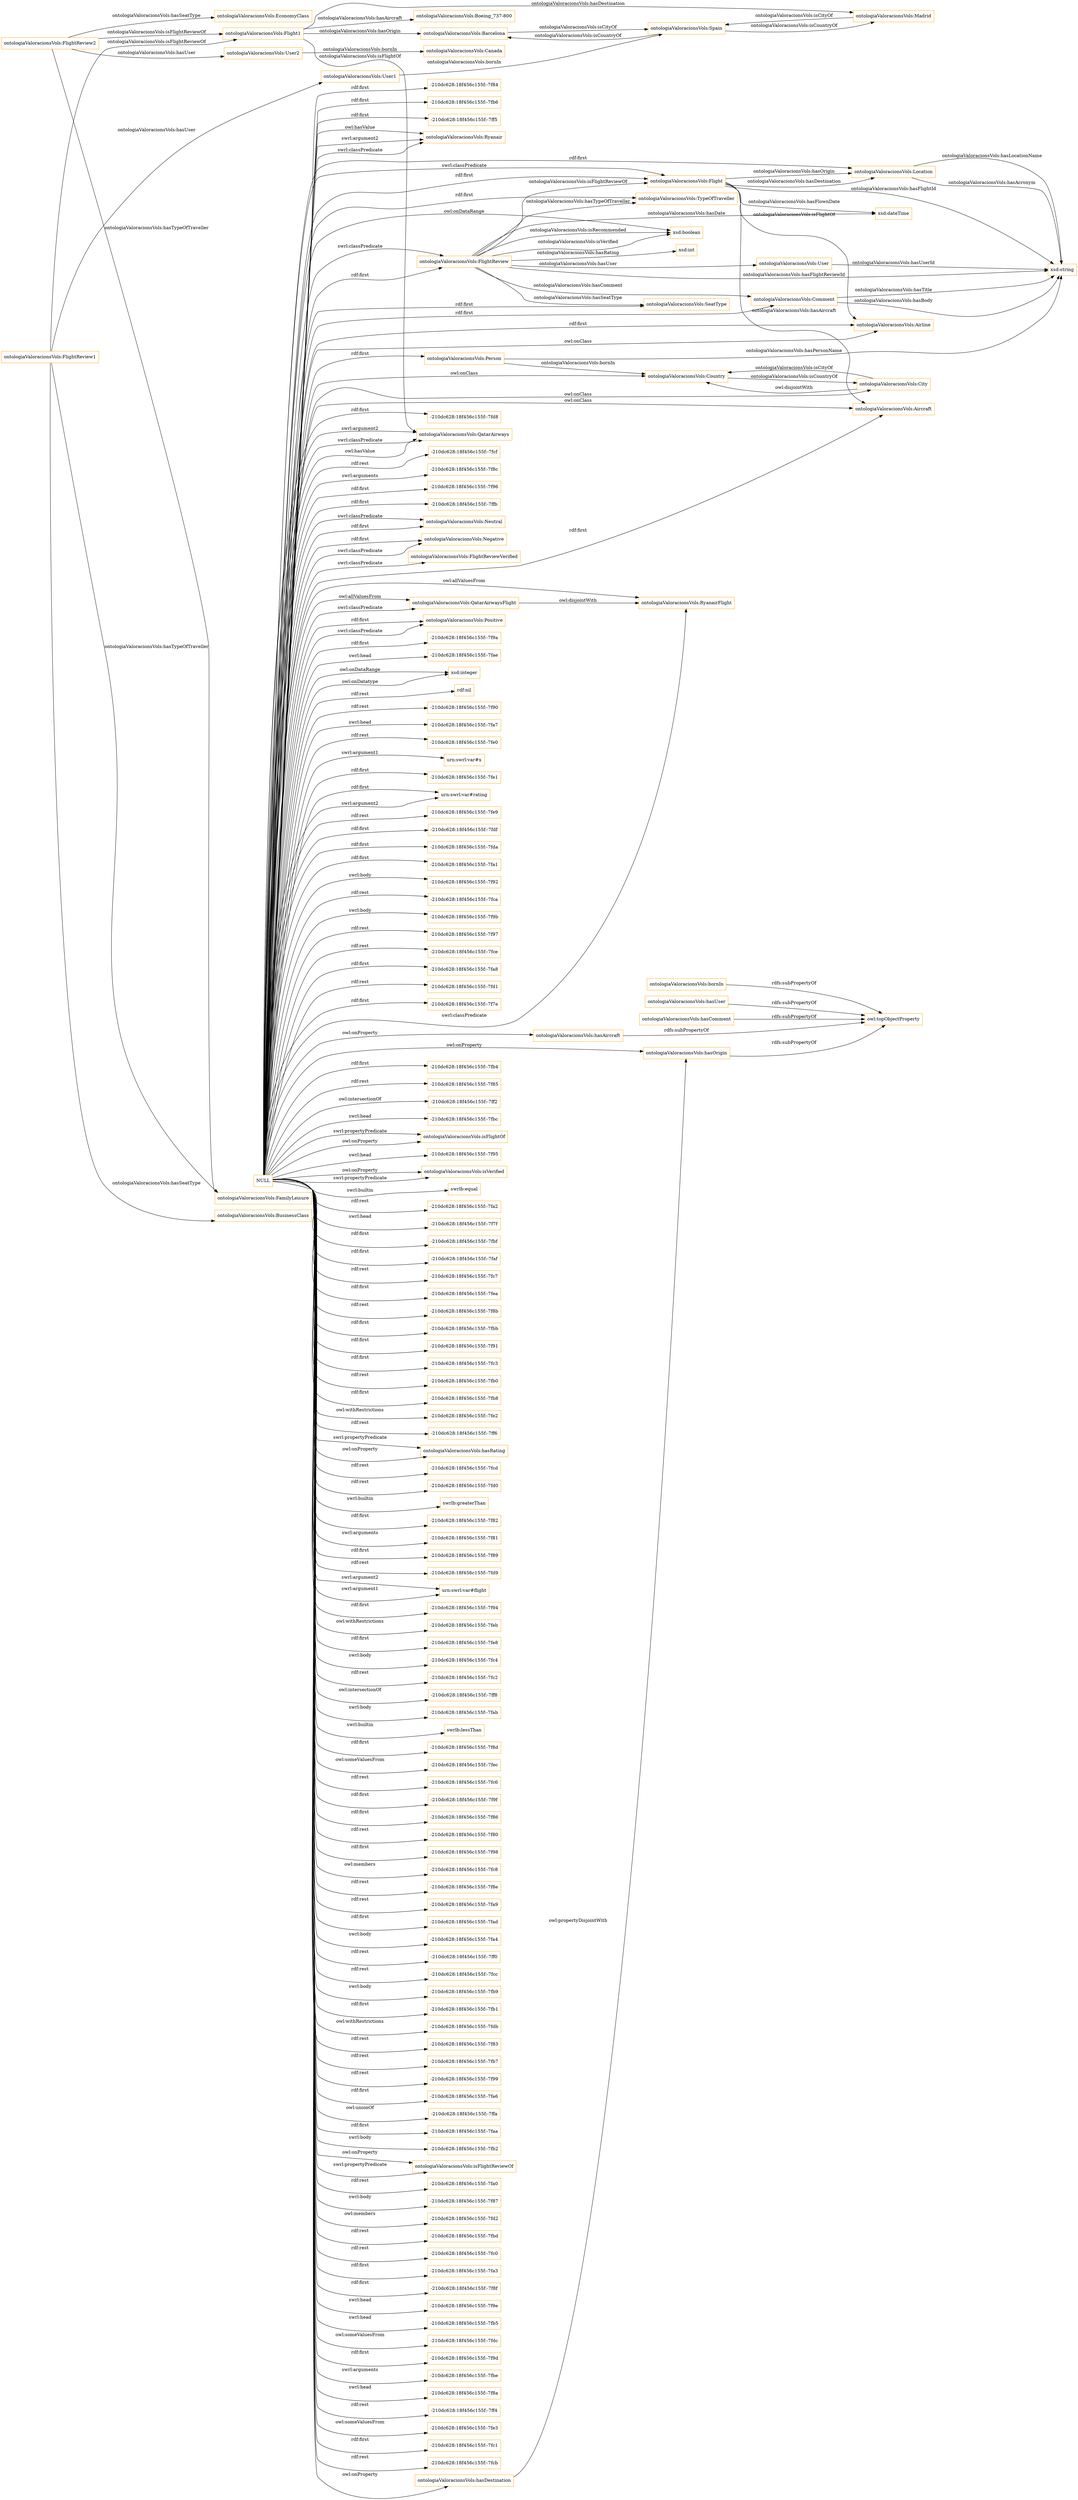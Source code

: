 digraph ar2dtool_diagram { 
rankdir=LR;
size="1501"
node [shape = rectangle, color="orange"]; "-210dc628:18f456c155f:-7ff5" "ontologiaValoracionsVols:Ryanair" "ontologiaValoracionsVols:TypeOfTraveller" "ontologiaValoracionsVols:User" "ontologiaValoracionsVols:Country" "ontologiaValoracionsVols:Airline" "ontologiaValoracionsVols:QatarAirways" "ontologiaValoracionsVols:Location" "ontologiaValoracionsVols:Comment" "ontologiaValoracionsVols:City" "ontologiaValoracionsVols:SeatType" "-210dc628:18f456c155f:-7ffb" "ontologiaValoracionsVols:Neutral" "ontologiaValoracionsVols:Flight" "ontologiaValoracionsVols:Person" "ontologiaValoracionsVols:Negative" "ontologiaValoracionsVols:FlightReview" "ontologiaValoracionsVols:Aircraft" "ontologiaValoracionsVols:FlightReviewVerified" "ontologiaValoracionsVols:RyanairFlight" "ontologiaValoracionsVols:Positive" "ontologiaValoracionsVols:QatarAirwaysFlight" ; /*classes style*/
	"NULL" -> "-210dc628:18f456c155f:-7f9a" [ label = "rdf:first" ];
	"NULL" -> "-210dc628:18f456c155f:-7fae" [ label = "swrl:head" ];
	"NULL" -> "ontologiaValoracionsVols:Aircraft" [ label = "owl:onClass" ];
	"NULL" -> "xsd:integer" [ label = "owl:onDatatype" ];
	"NULL" -> "ontologiaValoracionsVols:Negative" [ label = "swrl:classPredicate" ];
	"NULL" -> "ontologiaValoracionsVols:FlightReview" [ label = "rdf:first" ];
	"NULL" -> "rdf:nil" [ label = "rdf:rest" ];
	"NULL" -> "-210dc628:18f456c155f:-7f90" [ label = "rdf:rest" ];
	"NULL" -> "-210dc628:18f456c155f:-7fa7" [ label = "swrl:head" ];
	"NULL" -> "ontologiaValoracionsVols:SeatType" [ label = "rdf:first" ];
	"NULL" -> "-210dc628:18f456c155f:-7fe0" [ label = "rdf:rest" ];
	"NULL" -> "urn:swrl:var#x" [ label = "swrl:argument1" ];
	"NULL" -> "ontologiaValoracionsVols:Ryanair" [ label = "owl:hasValue" ];
	"NULL" -> "-210dc628:18f456c155f:-7fe1" [ label = "rdf:first" ];
	"NULL" -> "urn:swrl:var#rating" [ label = "swrl:argument2" ];
	"NULL" -> "-210dc628:18f456c155f:-7fe9" [ label = "rdf:rest" ];
	"NULL" -> "-210dc628:18f456c155f:-7fdf" [ label = "rdf:first" ];
	"NULL" -> "ontologiaValoracionsVols:FlightReviewVerified" [ label = "swrl:classPredicate" ];
	"NULL" -> "-210dc628:18f456c155f:-7fda" [ label = "rdf:first" ];
	"NULL" -> "-210dc628:18f456c155f:-7fa1" [ label = "rdf:first" ];
	"NULL" -> "-210dc628:18f456c155f:-7f92" [ label = "swrl:body" ];
	"NULL" -> "-210dc628:18f456c155f:-7fca" [ label = "rdf:rest" ];
	"NULL" -> "ontologiaValoracionsVols:QatarAirwaysFlight" [ label = "owl:allValuesFrom" ];
	"NULL" -> "-210dc628:18f456c155f:-7ff5" [ label = "rdf:first" ];
	"NULL" -> "-210dc628:18f456c155f:-7f9b" [ label = "swrl:body" ];
	"NULL" -> "-210dc628:18f456c155f:-7f97" [ label = "rdf:rest" ];
	"NULL" -> "-210dc628:18f456c155f:-7fce" [ label = "rdf:rest" ];
	"NULL" -> "-210dc628:18f456c155f:-7fa8" [ label = "rdf:first" ];
	"NULL" -> "-210dc628:18f456c155f:-7fd1" [ label = "rdf:rest" ];
	"NULL" -> "-210dc628:18f456c155f:-7f7e" [ label = "rdf:first" ];
	"NULL" -> "ontologiaValoracionsVols:hasDestination" [ label = "owl:onProperty" ];
	"NULL" -> "ontologiaValoracionsVols:TypeOfTraveller" [ label = "rdf:first" ];
	"NULL" -> "ontologiaValoracionsVols:Ryanair" [ label = "swrl:argument2" ];
	"NULL" -> "-210dc628:18f456c155f:-7fb4" [ label = "rdf:first" ];
	"NULL" -> "-210dc628:18f456c155f:-7f85" [ label = "rdf:rest" ];
	"NULL" -> "-210dc628:18f456c155f:-7ff2" [ label = "owl:intersectionOf" ];
	"NULL" -> "-210dc628:18f456c155f:-7fbc" [ label = "swrl:head" ];
	"NULL" -> "ontologiaValoracionsVols:isFlightOf" [ label = "owl:onProperty" ];
	"NULL" -> "xsd:boolean" [ label = "owl:onDataRange" ];
	"NULL" -> "-210dc628:18f456c155f:-7f95" [ label = "swrl:head" ];
	"NULL" -> "ontologiaValoracionsVols:hasAircraft" [ label = "owl:onProperty" ];
	"NULL" -> "ontologiaValoracionsVols:isVerified" [ label = "swrl:propertyPredicate" ];
	"NULL" -> "ontologiaValoracionsVols:QatarAirways" [ label = "owl:hasValue" ];
	"NULL" -> "swrlb:equal" [ label = "swrl:builtin" ];
	"NULL" -> "-210dc628:18f456c155f:-7fa2" [ label = "rdf:rest" ];
	"NULL" -> "-210dc628:18f456c155f:-7f7f" [ label = "swrl:head" ];
	"NULL" -> "-210dc628:18f456c155f:-7fbf" [ label = "rdf:first" ];
	"NULL" -> "ontologiaValoracionsVols:QatarAirwaysFlight" [ label = "swrl:classPredicate" ];
	"NULL" -> "-210dc628:18f456c155f:-7faf" [ label = "rdf:first" ];
	"NULL" -> "-210dc628:18f456c155f:-7fc7" [ label = "rdf:rest" ];
	"NULL" -> "-210dc628:18f456c155f:-7fea" [ label = "rdf:first" ];
	"NULL" -> "-210dc628:18f456c155f:-7f8b" [ label = "rdf:rest" ];
	"NULL" -> "-210dc628:18f456c155f:-7fbb" [ label = "rdf:first" ];
	"NULL" -> "-210dc628:18f456c155f:-7f91" [ label = "rdf:first" ];
	"NULL" -> "-210dc628:18f456c155f:-7fc3" [ label = "rdf:first" ];
	"NULL" -> "-210dc628:18f456c155f:-7fb0" [ label = "rdf:rest" ];
	"NULL" -> "ontologiaValoracionsVols:Comment" [ label = "rdf:first" ];
	"NULL" -> "ontologiaValoracionsVols:Negative" [ label = "rdf:first" ];
	"NULL" -> "-210dc628:18f456c155f:-7fb8" [ label = "rdf:first" ];
	"NULL" -> "-210dc628:18f456c155f:-7fe2" [ label = "owl:withRestrictions" ];
	"NULL" -> "-210dc628:18f456c155f:-7ff6" [ label = "rdf:rest" ];
	"NULL" -> "ontologiaValoracionsVols:hasRating" [ label = "owl:onProperty" ];
	"NULL" -> "-210dc628:18f456c155f:-7fcd" [ label = "rdf:rest" ];
	"NULL" -> "-210dc628:18f456c155f:-7fd0" [ label = "rdf:rest" ];
	"NULL" -> "ontologiaValoracionsVols:Flight" [ label = "swrl:classPredicate" ];
	"NULL" -> "swrlb:greaterThan" [ label = "swrl:builtin" ];
	"NULL" -> "-210dc628:18f456c155f:-7f82" [ label = "rdf:first" ];
	"NULL" -> "-210dc628:18f456c155f:-7f81" [ label = "swrl:arguments" ];
	"NULL" -> "-210dc628:18f456c155f:-7f89" [ label = "rdf:first" ];
	"NULL" -> "-210dc628:18f456c155f:-7fd9" [ label = "rdf:rest" ];
	"NULL" -> "ontologiaValoracionsVols:Positive" [ label = "swrl:classPredicate" ];
	"NULL" -> "urn:swrl:var#flight" [ label = "swrl:argument1" ];
	"NULL" -> "ontologiaValoracionsVols:hasRating" [ label = "swrl:propertyPredicate" ];
	"NULL" -> "ontologiaValoracionsVols:Person" [ label = "rdf:first" ];
	"NULL" -> "-210dc628:18f456c155f:-7f94" [ label = "rdf:first" ];
	"NULL" -> "-210dc628:18f456c155f:-7feb" [ label = "owl:withRestrictions" ];
	"NULL" -> "urn:swrl:var#flight" [ label = "swrl:argument2" ];
	"NULL" -> "-210dc628:18f456c155f:-7fe8" [ label = "rdf:first" ];
	"NULL" -> "-210dc628:18f456c155f:-7fc4" [ label = "swrl:body" ];
	"NULL" -> "-210dc628:18f456c155f:-7fc2" [ label = "rdf:rest" ];
	"NULL" -> "-210dc628:18f456c155f:-7ff8" [ label = "owl:intersectionOf" ];
	"NULL" -> "-210dc628:18f456c155f:-7fab" [ label = "swrl:body" ];
	"NULL" -> "ontologiaValoracionsVols:isFlightOf" [ label = "swrl:propertyPredicate" ];
	"NULL" -> "swrlb:lessThan" [ label = "swrl:builtin" ];
	"NULL" -> "-210dc628:18f456c155f:-7f8d" [ label = "rdf:first" ];
	"NULL" -> "-210dc628:18f456c155f:-7fec" [ label = "owl:someValuesFrom" ];
	"NULL" -> "ontologiaValoracionsVols:Flight" [ label = "rdf:first" ];
	"NULL" -> "ontologiaValoracionsVols:City" [ label = "owl:onClass" ];
	"NULL" -> "-210dc628:18f456c155f:-7fc6" [ label = "rdf:rest" ];
	"NULL" -> "-210dc628:18f456c155f:-7f9f" [ label = "rdf:first" ];
	"NULL" -> "-210dc628:18f456c155f:-7f86" [ label = "rdf:first" ];
	"NULL" -> "-210dc628:18f456c155f:-7f80" [ label = "rdf:rest" ];
	"NULL" -> "-210dc628:18f456c155f:-7f98" [ label = "rdf:first" ];
	"NULL" -> "-210dc628:18f456c155f:-7fc8" [ label = "owl:members" ];
	"NULL" -> "-210dc628:18f456c155f:-7f8e" [ label = "rdf:rest" ];
	"NULL" -> "-210dc628:18f456c155f:-7fa9" [ label = "rdf:rest" ];
	"NULL" -> "-210dc628:18f456c155f:-7fad" [ label = "rdf:first" ];
	"NULL" -> "ontologiaValoracionsVols:RyanairFlight" [ label = "swrl:classPredicate" ];
	"NULL" -> "ontologiaValoracionsVols:Neutral" [ label = "rdf:first" ];
	"NULL" -> "-210dc628:18f456c155f:-7fa4" [ label = "swrl:body" ];
	"NULL" -> "-210dc628:18f456c155f:-7ff0" [ label = "rdf:rest" ];
	"NULL" -> "-210dc628:18f456c155f:-7fcc" [ label = "rdf:rest" ];
	"NULL" -> "xsd:integer" [ label = "owl:onDataRange" ];
	"NULL" -> "ontologiaValoracionsVols:QatarAirways" [ label = "swrl:argument2" ];
	"NULL" -> "-210dc628:18f456c155f:-7fb9" [ label = "swrl:body" ];
	"NULL" -> "-210dc628:18f456c155f:-7fb1" [ label = "rdf:first" ];
	"NULL" -> "ontologiaValoracionsVols:Neutral" [ label = "swrl:classPredicate" ];
	"NULL" -> "-210dc628:18f456c155f:-7fdb" [ label = "owl:withRestrictions" ];
	"NULL" -> "-210dc628:18f456c155f:-7f83" [ label = "rdf:rest" ];
	"NULL" -> "ontologiaValoracionsVols:Airline" [ label = "owl:onClass" ];
	"NULL" -> "-210dc628:18f456c155f:-7fb7" [ label = "rdf:rest" ];
	"NULL" -> "-210dc628:18f456c155f:-7f99" [ label = "rdf:rest" ];
	"NULL" -> "-210dc628:18f456c155f:-7fa6" [ label = "rdf:first" ];
	"NULL" -> "ontologiaValoracionsVols:isVerified" [ label = "owl:onProperty" ];
	"NULL" -> "ontologiaValoracionsVols:hasOrigin" [ label = "owl:onProperty" ];
	"NULL" -> "-210dc628:18f456c155f:-7ffa" [ label = "owl:unionOf" ];
	"NULL" -> "ontologiaValoracionsVols:FlightReview" [ label = "swrl:classPredicate" ];
	"NULL" -> "-210dc628:18f456c155f:-7faa" [ label = "rdf:first" ];
	"NULL" -> "-210dc628:18f456c155f:-7fb2" [ label = "swrl:body" ];
	"NULL" -> "ontologiaValoracionsVols:RyanairFlight" [ label = "owl:allValuesFrom" ];
	"NULL" -> "ontologiaValoracionsVols:isFlightReviewOf" [ label = "swrl:propertyPredicate" ];
	"NULL" -> "ontologiaValoracionsVols:Location" [ label = "rdf:first" ];
	"NULL" -> "-210dc628:18f456c155f:-7fa0" [ label = "rdf:rest" ];
	"NULL" -> "-210dc628:18f456c155f:-7f87" [ label = "swrl:body" ];
	"NULL" -> "-210dc628:18f456c155f:-7fd2" [ label = "owl:members" ];
	"NULL" -> "ontologiaValoracionsVols:Airline" [ label = "rdf:first" ];
	"NULL" -> "ontologiaValoracionsVols:Ryanair" [ label = "swrl:classPredicate" ];
	"NULL" -> "-210dc628:18f456c155f:-7fbd" [ label = "rdf:rest" ];
	"NULL" -> "-210dc628:18f456c155f:-7fc0" [ label = "rdf:rest" ];
	"NULL" -> "-210dc628:18f456c155f:-7fa3" [ label = "rdf:first" ];
	"NULL" -> "ontologiaValoracionsVols:Positive" [ label = "rdf:first" ];
	"NULL" -> "-210dc628:18f456c155f:-7f8f" [ label = "rdf:first" ];
	"NULL" -> "-210dc628:18f456c155f:-7f9e" [ label = "swrl:head" ];
	"NULL" -> "-210dc628:18f456c155f:-7fb5" [ label = "swrl:head" ];
	"NULL" -> "-210dc628:18f456c155f:-7fdc" [ label = "owl:someValuesFrom" ];
	"NULL" -> "ontologiaValoracionsVols:Country" [ label = "owl:onClass" ];
	"NULL" -> "ontologiaValoracionsVols:isFlightReviewOf" [ label = "owl:onProperty" ];
	"NULL" -> "urn:swrl:var#rating" [ label = "rdf:first" ];
	"NULL" -> "-210dc628:18f456c155f:-7f9d" [ label = "rdf:first" ];
	"NULL" -> "-210dc628:18f456c155f:-7fbe" [ label = "swrl:arguments" ];
	"NULL" -> "-210dc628:18f456c155f:-7f8a" [ label = "swrl:head" ];
	"NULL" -> "-210dc628:18f456c155f:-7ff4" [ label = "rdf:rest" ];
	"NULL" -> "-210dc628:18f456c155f:-7fe3" [ label = "owl:someValuesFrom" ];
	"NULL" -> "-210dc628:18f456c155f:-7fc1" [ label = "rdf:first" ];
	"NULL" -> "ontologiaValoracionsVols:Aircraft" [ label = "rdf:first" ];
	"NULL" -> "-210dc628:18f456c155f:-7fcb" [ label = "rdf:rest" ];
	"NULL" -> "-210dc628:18f456c155f:-7f84" [ label = "rdf:first" ];
	"NULL" -> "-210dc628:18f456c155f:-7fb6" [ label = "rdf:first" ];
	"NULL" -> "ontologiaValoracionsVols:QatarAirways" [ label = "swrl:classPredicate" ];
	"NULL" -> "-210dc628:18f456c155f:-7fd8" [ label = "rdf:first" ];
	"NULL" -> "-210dc628:18f456c155f:-7ffb" [ label = "rdf:first" ];
	"NULL" -> "-210dc628:18f456c155f:-7fcf" [ label = "rdf:rest" ];
	"NULL" -> "-210dc628:18f456c155f:-7f8c" [ label = "swrl:arguments" ];
	"NULL" -> "-210dc628:18f456c155f:-7f96" [ label = "rdf:first" ];
	"ontologiaValoracionsVols:hasDestination" -> "ontologiaValoracionsVols:hasOrigin" [ label = "owl:propertyDisjointWith" ];
	"ontologiaValoracionsVols:FlightReview2" -> "ontologiaValoracionsVols:FamilyLeisure" [ label = "ontologiaValoracionsVols:hasTypeOfTraveller" ];
	"ontologiaValoracionsVols:FlightReview2" -> "ontologiaValoracionsVols:EconomyClass" [ label = "ontologiaValoracionsVols:hasSeatType" ];
	"ontologiaValoracionsVols:FlightReview2" -> "ontologiaValoracionsVols:Flight1" [ label = "ontologiaValoracionsVols:isFlightReviewOf" ];
	"ontologiaValoracionsVols:FlightReview2" -> "ontologiaValoracionsVols:User2" [ label = "ontologiaValoracionsVols:hasUser" ];
	"ontologiaValoracionsVols:hasOrigin" -> "owl:topObjectProperty" [ label = "rdfs:subPropertyOf" ];
	"ontologiaValoracionsVols:bornIn" -> "owl:topObjectProperty" [ label = "rdfs:subPropertyOf" ];
	"ontologiaValoracionsVols:Barcelona" -> "ontologiaValoracionsVols:Spain" [ label = "ontologiaValoracionsVols:isCityOf" ];
	"ontologiaValoracionsVols:FlightReview1" -> "ontologiaValoracionsVols:Flight1" [ label = "ontologiaValoracionsVols:isFlightReviewOf" ];
	"ontologiaValoracionsVols:FlightReview1" -> "ontologiaValoracionsVols:User1" [ label = "ontologiaValoracionsVols:hasUser" ];
	"ontologiaValoracionsVols:FlightReview1" -> "ontologiaValoracionsVols:BusinessClass" [ label = "ontologiaValoracionsVols:hasSeatType" ];
	"ontologiaValoracionsVols:FlightReview1" -> "ontologiaValoracionsVols:FamilyLeisure" [ label = "ontologiaValoracionsVols:hasTypeOfTraveller" ];
	"ontologiaValoracionsVols:User2" -> "ontologiaValoracionsVols:Canada" [ label = "ontologiaValoracionsVols:bornIn" ];
	"ontologiaValoracionsVols:hasAircraft" -> "owl:topObjectProperty" [ label = "rdfs:subPropertyOf" ];
	"ontologiaValoracionsVols:City" -> "ontologiaValoracionsVols:Country" [ label = "owl:disjointWith" ];
	"ontologiaValoracionsVols:QatarAirwaysFlight" -> "ontologiaValoracionsVols:RyanairFlight" [ label = "owl:disjointWith" ];
	"ontologiaValoracionsVols:Spain" -> "ontologiaValoracionsVols:Madrid" [ label = "ontologiaValoracionsVols:isCountryOf" ];
	"ontologiaValoracionsVols:Spain" -> "ontologiaValoracionsVols:Barcelona" [ label = "ontologiaValoracionsVols:isCountryOf" ];
	"ontologiaValoracionsVols:User1" -> "ontologiaValoracionsVols:Spain" [ label = "ontologiaValoracionsVols:bornIn" ];
	"ontologiaValoracionsVols:Flight1" -> "ontologiaValoracionsVols:QatarAirways" [ label = "ontologiaValoracionsVols:isFlightOf" ];
	"ontologiaValoracionsVols:Flight1" -> "ontologiaValoracionsVols:Madrid" [ label = "ontologiaValoracionsVols:hasDestination" ];
	"ontologiaValoracionsVols:Flight1" -> "ontologiaValoracionsVols:Barcelona" [ label = "ontologiaValoracionsVols:hasOrigin" ];
	"ontologiaValoracionsVols:Flight1" -> "ontologiaValoracionsVols:Boeing_737-800" [ label = "ontologiaValoracionsVols:hasAircraft" ];
	"ontologiaValoracionsVols:hasUser" -> "owl:topObjectProperty" [ label = "rdfs:subPropertyOf" ];
	"ontologiaValoracionsVols:Madrid" -> "ontologiaValoracionsVols:Spain" [ label = "ontologiaValoracionsVols:isCityOf" ];
	"ontologiaValoracionsVols:hasComment" -> "owl:topObjectProperty" [ label = "rdfs:subPropertyOf" ];
	"ontologiaValoracionsVols:FlightReview" -> "xsd:string" [ label = "ontologiaValoracionsVols:hasFlightReviewId" ];
	"ontologiaValoracionsVols:FlightReview" -> "ontologiaValoracionsVols:User" [ label = "ontologiaValoracionsVols:hasUser" ];
	"ontologiaValoracionsVols:Person" -> "ontologiaValoracionsVols:Country" [ label = "ontologiaValoracionsVols:bornIn" ];
	"ontologiaValoracionsVols:FlightReview" -> "ontologiaValoracionsVols:Flight" [ label = "ontologiaValoracionsVols:isFlightReviewOf" ];
	"ontologiaValoracionsVols:Flight" -> "xsd:dateTime" [ label = "ontologiaValoracionsVols:hasFlownDate" ];
	"ontologiaValoracionsVols:Flight" -> "ontologiaValoracionsVols:Airline" [ label = "ontologiaValoracionsVols:isFlightOf" ];
	"ontologiaValoracionsVols:FlightReview" -> "ontologiaValoracionsVols:Comment" [ label = "ontologiaValoracionsVols:hasComment" ];
	"ontologiaValoracionsVols:Location" -> "xsd:string" [ label = "ontologiaValoracionsVols:hasLocationName" ];
	"ontologiaValoracionsVols:User" -> "xsd:string" [ label = "ontologiaValoracionsVols:hasUserId" ];
	"ontologiaValoracionsVols:Country" -> "ontologiaValoracionsVols:City" [ label = "ontologiaValoracionsVols:isCountryOf" ];
	"ontologiaValoracionsVols:Person" -> "xsd:string" [ label = "ontologiaValoracionsVols:hasPersonName" ];
	"ontologiaValoracionsVols:Flight" -> "xsd:string" [ label = "ontologiaValoracionsVols:hasFlightId" ];
	"ontologiaValoracionsVols:Flight" -> "ontologiaValoracionsVols:Location" [ label = "ontologiaValoracionsVols:hasOrigin" ];
	"ontologiaValoracionsVols:Flight" -> "ontologiaValoracionsVols:Aircraft" [ label = "ontologiaValoracionsVols:hasAircraft" ];
	"ontologiaValoracionsVols:FlightReview" -> "xsd:boolean" [ label = "ontologiaValoracionsVols:isRecommended" ];
	"ontologiaValoracionsVols:FlightReview" -> "xsd:int" [ label = "ontologiaValoracionsVols:hasRating" ];
	"ontologiaValoracionsVols:FlightReview" -> "xsd:boolean" [ label = "ontologiaValoracionsVols:isVerified" ];
	"ontologiaValoracionsVols:FlightReview" -> "ontologiaValoracionsVols:TypeOfTraveller" [ label = "ontologiaValoracionsVols:hasTypeOfTraveller" ];
	"ontologiaValoracionsVols:Location" -> "xsd:string" [ label = "ontologiaValoracionsVols:hasAcronym" ];
	"ontologiaValoracionsVols:Comment" -> "xsd:string" [ label = "ontologiaValoracionsVols:hasBody" ];
	"ontologiaValoracionsVols:Comment" -> "xsd:string" [ label = "ontologiaValoracionsVols:hasTitle" ];
	"ontologiaValoracionsVols:City" -> "ontologiaValoracionsVols:Country" [ label = "ontologiaValoracionsVols:isCityOf" ];
	"ontologiaValoracionsVols:Flight" -> "ontologiaValoracionsVols:Location" [ label = "ontologiaValoracionsVols:hasDestination" ];
	"ontologiaValoracionsVols:FlightReview" -> "xsd:dateTime" [ label = "ontologiaValoracionsVols:hasDate" ];
	"ontologiaValoracionsVols:FlightReview" -> "ontologiaValoracionsVols:SeatType" [ label = "ontologiaValoracionsVols:hasSeatType" ];

}
